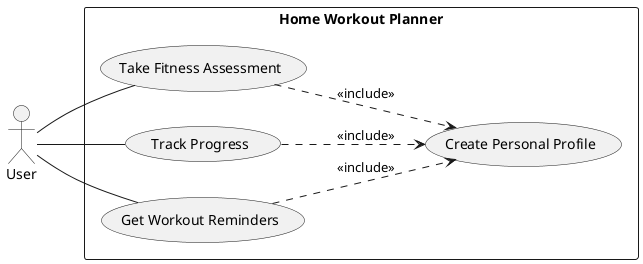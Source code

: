 @startuml home_workout_planner
left to right direction

actor User as user

rectangle "Home Workout Planner" {
usecase "Create Personal Profile" as UC1
usecase "Take Fitness Assessment" as UC2
usecase "Track Progress" as UC3
usecase "Get Workout Reminders" as UC4
}

user -- UC2
user -- UC3
user -- UC4
UC2 ..> UC1:<<include>>
UC3 ..> UC1:<<include>>
UC4 ..> UC1:<<include>>

@enduml
